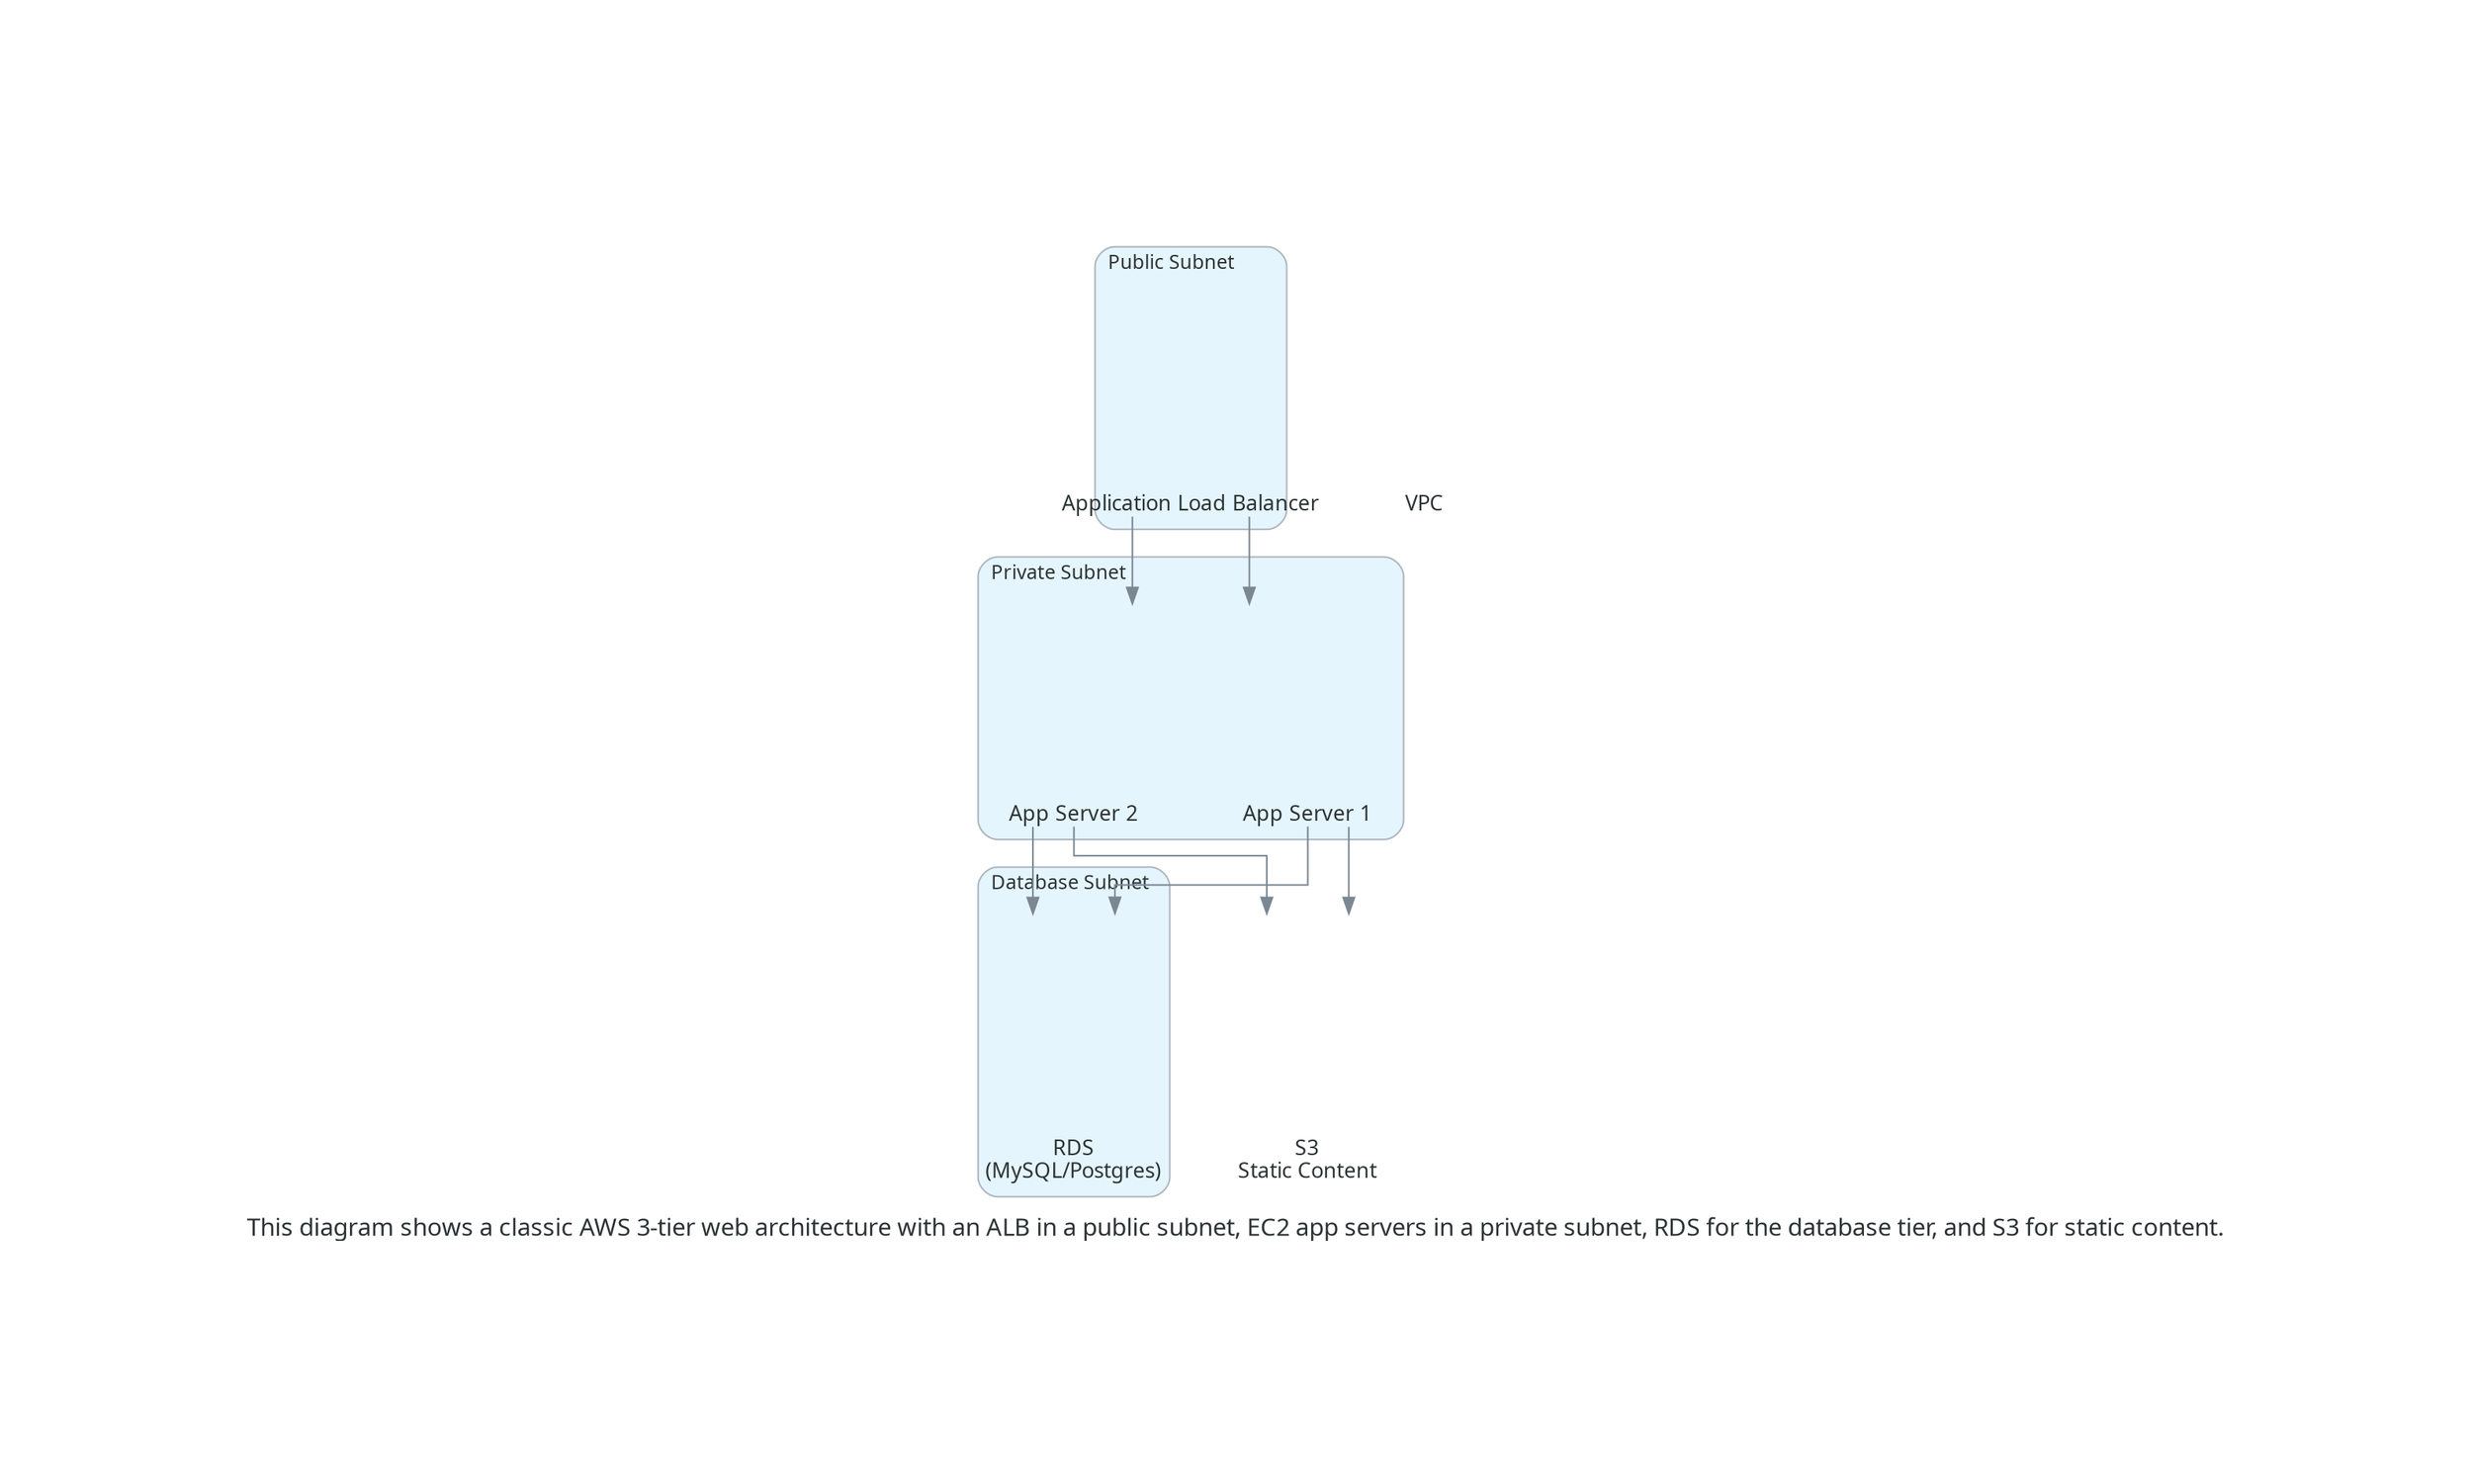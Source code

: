 digraph "AWS 3-Tier Web Architecture" {
	graph [bb="0,0,1207.8,623.7",
		fontcolor="#2D3436",
		fontname="Sans-Serif",
		fontsize=15,
		label="This diagram shows a classic AWS 3-tier web architecture with an ALB in a public subnet, EC2 app servers in a private subnet, RDS \
for the database tier, and S3 for static content.",
		lheight=0.22,
		lp="603.88,11.875",
		lwidth=16.55,
		nodesep=0.60,
		pad=2.0,
		rankdir=TB,
		ranksep=0.75,
		splines=ortho
	];
	node [fixedsize=true,
		fontcolor="#2D3436",
		fontname="Sans-Serif",
		fontsize=13,
		height=1.4,
		imagescale=true,
		label="\N",
		labelloc=b,
		shape=box,
		style=rounded,
		width=1.4
	];
	edge [color="#7B8894"];
	subgraph "cluster_Public Subnet" {
		graph [bb="574.08,442.15,690.08,615.7",
			bgcolor="#E5F5FD",
			fontname="Sans-Serif",
			fontsize=12,
			label="Public Subnet",
			labeljust=l,
			lheight=0.18,
			lp="619.58,605.32",
			lwidth=1.04,
			pencolor="#AEB6BE",
			rankdir=LR,
			shape=box,
			style=rounded
		];
		ca3e5c67d17941759c76df47d37d170c	[height=1.9,
			image="/Users/hamadkhawaja/Developer/diagram-ai/.venv/lib/python3.13/site-packages/resources/aws/network/elb-application-load-balancer.png",
			label="Application Load Balancer",
			pos="632.08,518.55",
			shape=none];
	}
	subgraph "cluster_Private Subnet" {
		graph [bb="502.07,251.35,762.08,424.9",
			bgcolor="#E5F5FD",
			fontname="Sans-Serif",
			fontsize=12,
			label="Private Subnet",
			labeljust=l,
			lheight=0.18,
			lp="549.45,414.52",
			lwidth=1.09,
			pencolor="#AEB6BE",
			rankdir=LR,
			shape=box,
			style=rounded
		];
		f0c1a4ab8a7d44eba343aa6fbece5322	[height=1.9,
			image="/Users/hamadkhawaja/Developer/diagram-ai/.venv/lib/python3.13/site-packages/resources/aws/compute/ec2.png",
			label="App Server 1",
			pos="560.08,327.75",
			shape=none];
		"06d2859c4fa1414bb7fcaf81fe81c914"	[height=1.9,
			image="/Users/hamadkhawaja/Developer/diagram-ai/.venv/lib/python3.13/site-packages/resources/aws/compute/ec2.png",
			label="App Server 2",
			pos="704.08,327.75",
			shape=none];
	}
	subgraph "cluster_Database Subnet" {
		graph [bb="502.07,31.75,618.08,234.1",
			bgcolor="#E5F5FD",
			fontname="Sans-Serif",
			fontsize=12,
			label="Database Subnet",
			labeljust=l,
			lheight=0.18,
			lp="556.58,223.72",
			lwidth=1.29,
			pencolor="#AEB6BE",
			rankdir=LR,
			shape=box,
			style=rounded
		];
		c54ca5e07dc74e6f926abf3ef97deba7	[height=2.3,
			image="/Users/hamadkhawaja/Developer/diagram-ai/.venv/lib/python3.13/site-packages/resources/aws/database/rds.png",
			label="RDS
(MySQL/Postgres)",
			pos="560.08,122.55",
			shape=none];
	}
	e5a8a0086dce418599cbe1a2b8e0238c	[height=1.9,
		image="/Users/hamadkhawaja/Developer/diagram-ai/.venv/lib/python3.13/site-packages/resources/aws/network/vpc.png",
		label=VPC,
		pos="488.07,518.55",
		shape=none];
	ca3e5c67d17941759c76df47d37d170c -> f0c1a4ab8a7d44eba343aa6fbece5322	[dir=forward,
		fontcolor="#2D3436",
		fontname="Sans-Serif",
		fontsize=13,
		pos="e,596.08,395.94 596.08,450.21 596.08,450.21 596.08,407.45 596.08,407.45"];
	ca3e5c67d17941759c76df47d37d170c -> "06d2859c4fa1414bb7fcaf81fe81c914"	[dir=forward,
		fontcolor="#2D3436",
		fontname="Sans-Serif",
		fontsize=13,
		pos="e,668.08,395.94 668.08,450.21 668.08,450.21 668.08,407.45 668.08,407.45"];
	f0c1a4ab8a7d44eba343aa6fbece5322 -> c54ca5e07dc74e6f926abf3ef97deba7	[dir=forward,
		fontcolor="#2D3436",
		fontname="Sans-Serif",
		fontsize=13,
		pos="e,534.88,205.2 534.88,259.42 534.88,259.42 534.88,216.71 534.88,216.71"];
	"811556e1cdff4e62b71d13f77c44f984"	[height=2.3,
		image="/Users/hamadkhawaja/Developer/diagram-ai/.venv/lib/python3.13/site-packages/resources/aws/storage/simple-storage-service-s3.png",
		label="S3
Static Content",
		pos="704.08,122.55",
		shape=none];
	f0c1a4ab8a7d44eba343aa6fbece5322 -> "811556e1cdff4e62b71d13f77c44f984"	[dir=forward,
		fontcolor="#2D3436",
		fontname="Sans-Serif",
		fontsize=13,
		pos="e,704.08,205.19 585.27,259.54 585.27,239.94 585.27,223.75 585.27,223.75 585.27,223.75 704.08,223.75 704.08,223.75 704.08,223.75 \
704.08,216.7 704.08,216.7"];
	"06d2859c4fa1414bb7fcaf81fe81c914" -> c54ca5e07dc74e6f926abf3ef97deba7	[dir=forward,
		fontcolor="#2D3436",
		fontname="Sans-Serif",
		fontsize=13,
		pos="e,560.08,205.34 678.88,259.57 678.88,249.13 678.88,241.75 678.88,241.75 678.88,241.75 560.08,241.75 560.08,241.75 560.08,241.75 \
560.08,216.85 560.08,216.85"];
	"06d2859c4fa1414bb7fcaf81fe81c914" -> "811556e1cdff4e62b71d13f77c44f984"	[dir=forward,
		fontcolor="#2D3436",
		fontname="Sans-Serif",
		fontsize=13,
		pos="e,729.27,205.2 729.27,259.42 729.27,259.42 729.27,216.71 729.27,216.71"];
}
